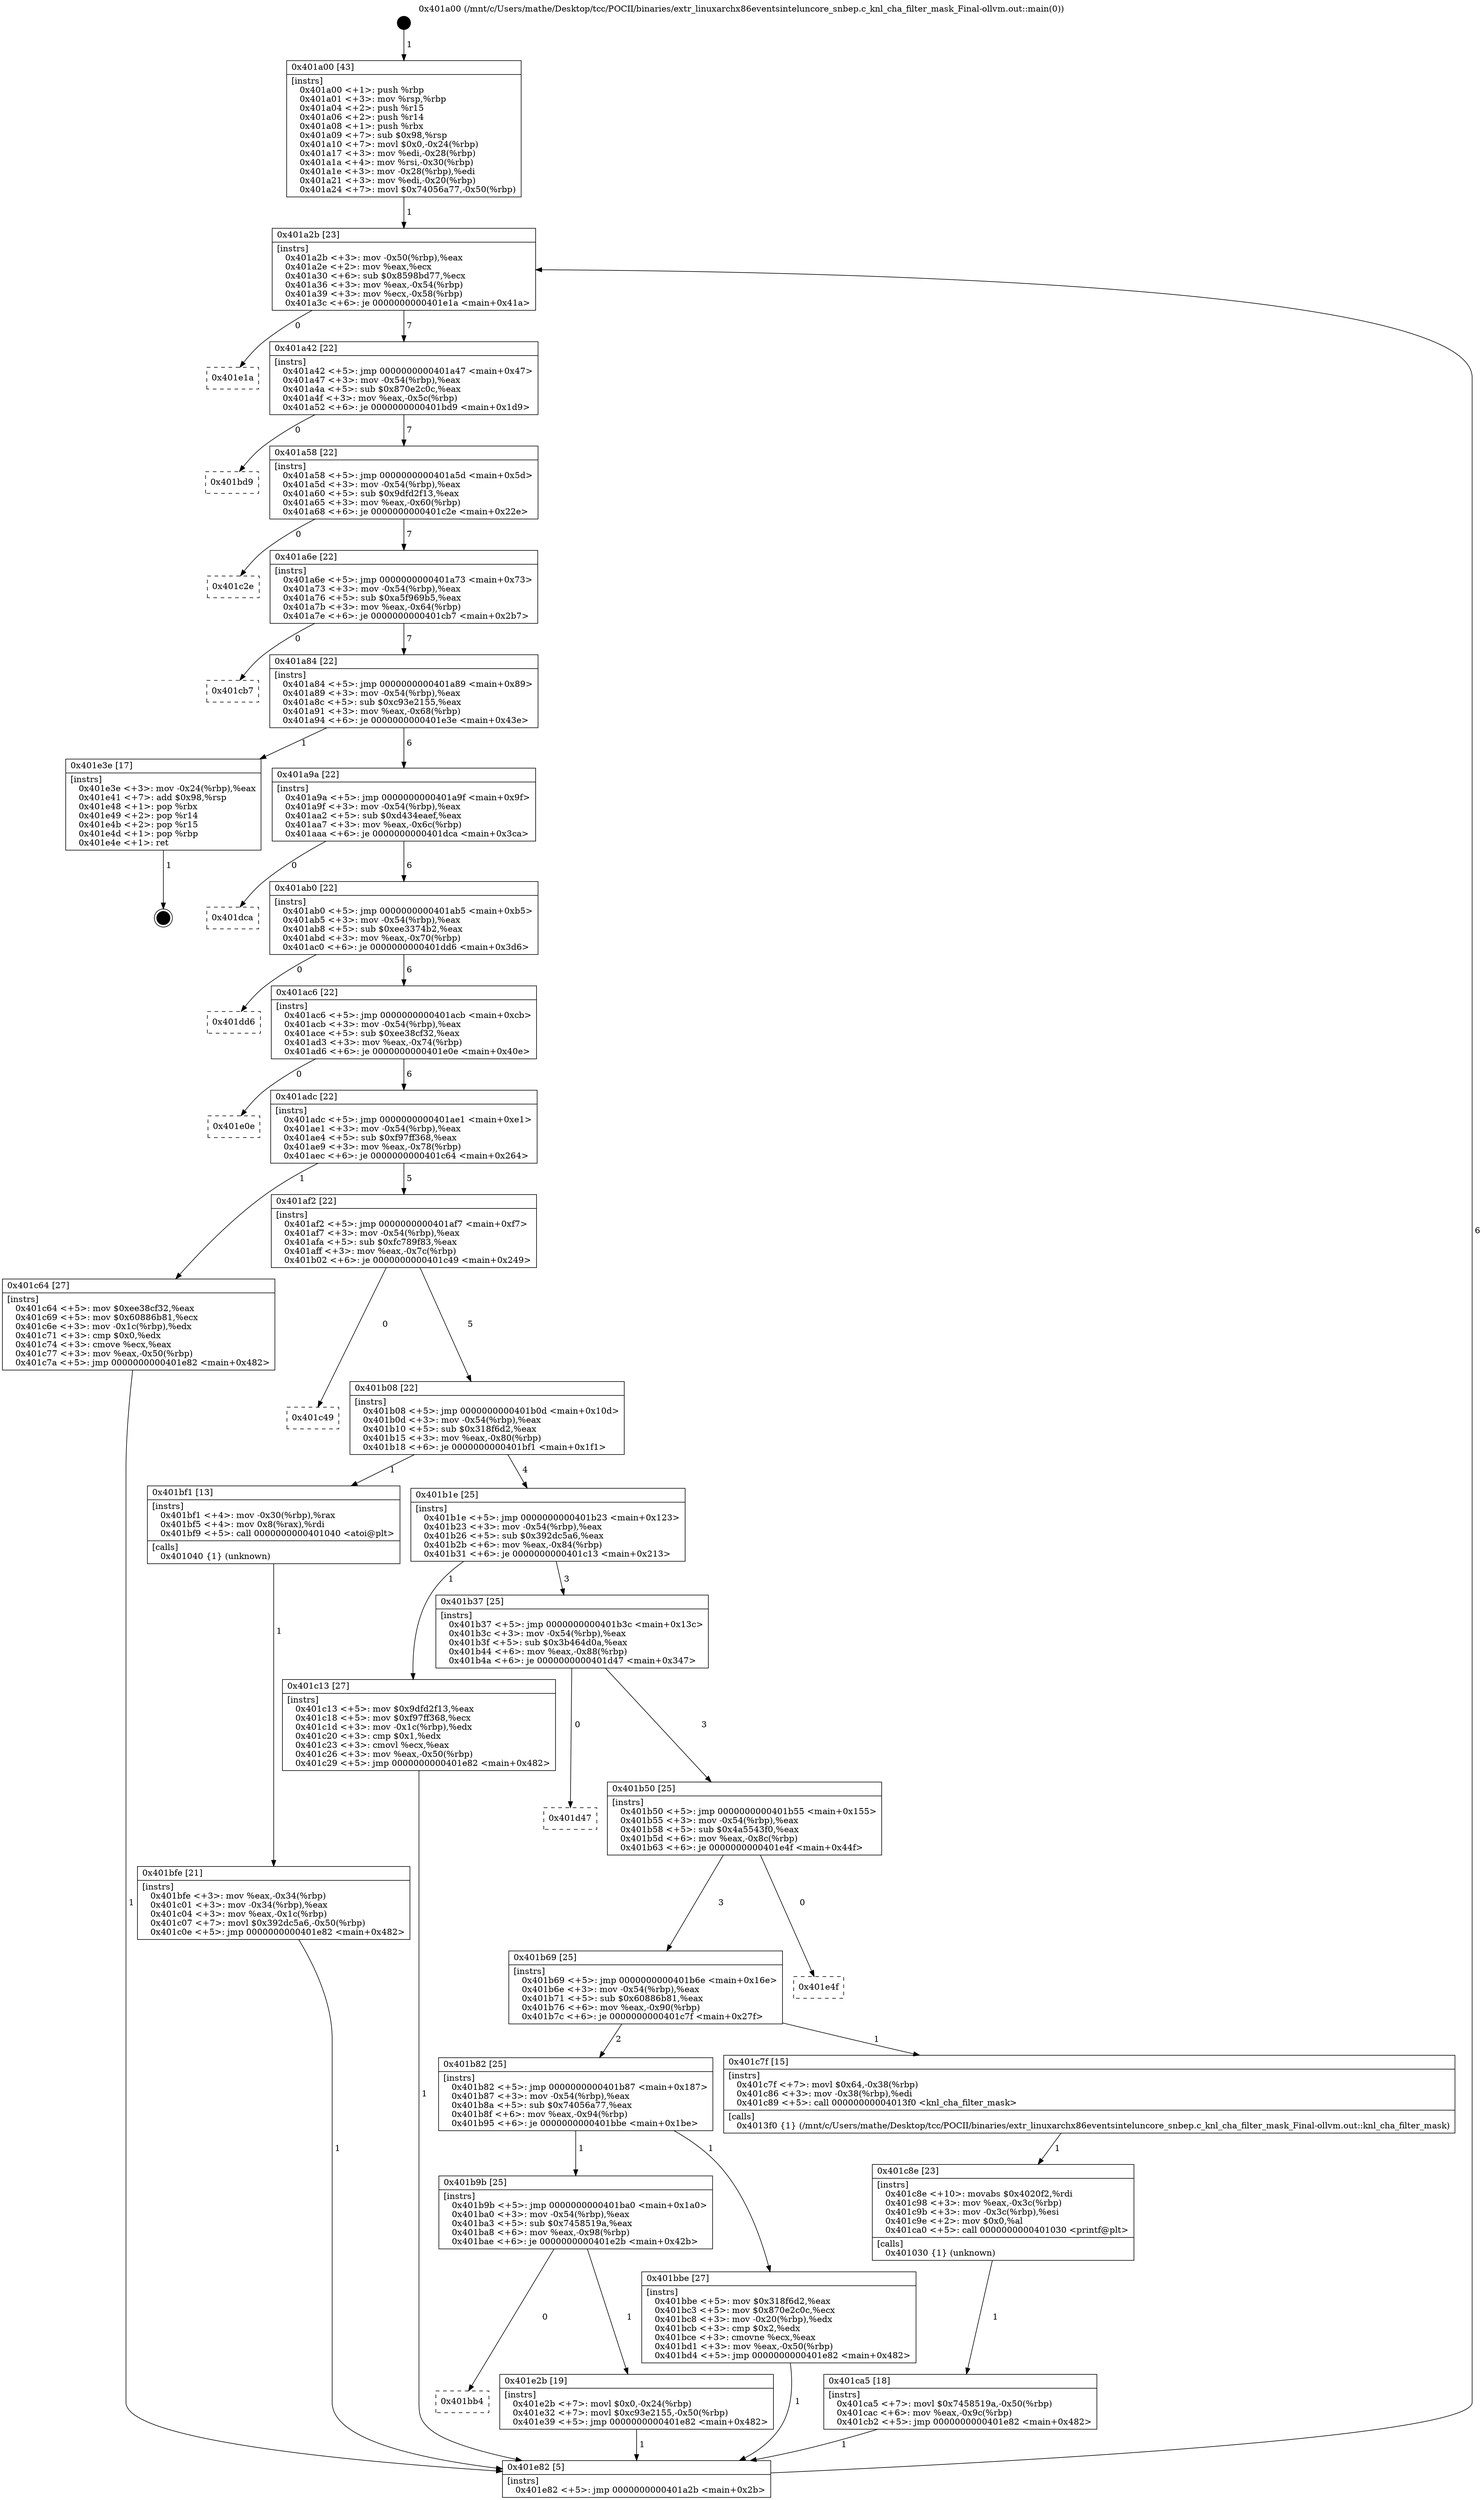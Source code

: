 digraph "0x401a00" {
  label = "0x401a00 (/mnt/c/Users/mathe/Desktop/tcc/POCII/binaries/extr_linuxarchx86eventsinteluncore_snbep.c_knl_cha_filter_mask_Final-ollvm.out::main(0))"
  labelloc = "t"
  node[shape=record]

  Entry [label="",width=0.3,height=0.3,shape=circle,fillcolor=black,style=filled]
  "0x401a2b" [label="{
     0x401a2b [23]\l
     | [instrs]\l
     &nbsp;&nbsp;0x401a2b \<+3\>: mov -0x50(%rbp),%eax\l
     &nbsp;&nbsp;0x401a2e \<+2\>: mov %eax,%ecx\l
     &nbsp;&nbsp;0x401a30 \<+6\>: sub $0x8598bd77,%ecx\l
     &nbsp;&nbsp;0x401a36 \<+3\>: mov %eax,-0x54(%rbp)\l
     &nbsp;&nbsp;0x401a39 \<+3\>: mov %ecx,-0x58(%rbp)\l
     &nbsp;&nbsp;0x401a3c \<+6\>: je 0000000000401e1a \<main+0x41a\>\l
  }"]
  "0x401e1a" [label="{
     0x401e1a\l
  }", style=dashed]
  "0x401a42" [label="{
     0x401a42 [22]\l
     | [instrs]\l
     &nbsp;&nbsp;0x401a42 \<+5\>: jmp 0000000000401a47 \<main+0x47\>\l
     &nbsp;&nbsp;0x401a47 \<+3\>: mov -0x54(%rbp),%eax\l
     &nbsp;&nbsp;0x401a4a \<+5\>: sub $0x870e2c0c,%eax\l
     &nbsp;&nbsp;0x401a4f \<+3\>: mov %eax,-0x5c(%rbp)\l
     &nbsp;&nbsp;0x401a52 \<+6\>: je 0000000000401bd9 \<main+0x1d9\>\l
  }"]
  Exit [label="",width=0.3,height=0.3,shape=circle,fillcolor=black,style=filled,peripheries=2]
  "0x401bd9" [label="{
     0x401bd9\l
  }", style=dashed]
  "0x401a58" [label="{
     0x401a58 [22]\l
     | [instrs]\l
     &nbsp;&nbsp;0x401a58 \<+5\>: jmp 0000000000401a5d \<main+0x5d\>\l
     &nbsp;&nbsp;0x401a5d \<+3\>: mov -0x54(%rbp),%eax\l
     &nbsp;&nbsp;0x401a60 \<+5\>: sub $0x9dfd2f13,%eax\l
     &nbsp;&nbsp;0x401a65 \<+3\>: mov %eax,-0x60(%rbp)\l
     &nbsp;&nbsp;0x401a68 \<+6\>: je 0000000000401c2e \<main+0x22e\>\l
  }"]
  "0x401bb4" [label="{
     0x401bb4\l
  }", style=dashed]
  "0x401c2e" [label="{
     0x401c2e\l
  }", style=dashed]
  "0x401a6e" [label="{
     0x401a6e [22]\l
     | [instrs]\l
     &nbsp;&nbsp;0x401a6e \<+5\>: jmp 0000000000401a73 \<main+0x73\>\l
     &nbsp;&nbsp;0x401a73 \<+3\>: mov -0x54(%rbp),%eax\l
     &nbsp;&nbsp;0x401a76 \<+5\>: sub $0xa5f969b5,%eax\l
     &nbsp;&nbsp;0x401a7b \<+3\>: mov %eax,-0x64(%rbp)\l
     &nbsp;&nbsp;0x401a7e \<+6\>: je 0000000000401cb7 \<main+0x2b7\>\l
  }"]
  "0x401e2b" [label="{
     0x401e2b [19]\l
     | [instrs]\l
     &nbsp;&nbsp;0x401e2b \<+7\>: movl $0x0,-0x24(%rbp)\l
     &nbsp;&nbsp;0x401e32 \<+7\>: movl $0xc93e2155,-0x50(%rbp)\l
     &nbsp;&nbsp;0x401e39 \<+5\>: jmp 0000000000401e82 \<main+0x482\>\l
  }"]
  "0x401cb7" [label="{
     0x401cb7\l
  }", style=dashed]
  "0x401a84" [label="{
     0x401a84 [22]\l
     | [instrs]\l
     &nbsp;&nbsp;0x401a84 \<+5\>: jmp 0000000000401a89 \<main+0x89\>\l
     &nbsp;&nbsp;0x401a89 \<+3\>: mov -0x54(%rbp),%eax\l
     &nbsp;&nbsp;0x401a8c \<+5\>: sub $0xc93e2155,%eax\l
     &nbsp;&nbsp;0x401a91 \<+3\>: mov %eax,-0x68(%rbp)\l
     &nbsp;&nbsp;0x401a94 \<+6\>: je 0000000000401e3e \<main+0x43e\>\l
  }"]
  "0x401ca5" [label="{
     0x401ca5 [18]\l
     | [instrs]\l
     &nbsp;&nbsp;0x401ca5 \<+7\>: movl $0x7458519a,-0x50(%rbp)\l
     &nbsp;&nbsp;0x401cac \<+6\>: mov %eax,-0x9c(%rbp)\l
     &nbsp;&nbsp;0x401cb2 \<+5\>: jmp 0000000000401e82 \<main+0x482\>\l
  }"]
  "0x401e3e" [label="{
     0x401e3e [17]\l
     | [instrs]\l
     &nbsp;&nbsp;0x401e3e \<+3\>: mov -0x24(%rbp),%eax\l
     &nbsp;&nbsp;0x401e41 \<+7\>: add $0x98,%rsp\l
     &nbsp;&nbsp;0x401e48 \<+1\>: pop %rbx\l
     &nbsp;&nbsp;0x401e49 \<+2\>: pop %r14\l
     &nbsp;&nbsp;0x401e4b \<+2\>: pop %r15\l
     &nbsp;&nbsp;0x401e4d \<+1\>: pop %rbp\l
     &nbsp;&nbsp;0x401e4e \<+1\>: ret\l
  }"]
  "0x401a9a" [label="{
     0x401a9a [22]\l
     | [instrs]\l
     &nbsp;&nbsp;0x401a9a \<+5\>: jmp 0000000000401a9f \<main+0x9f\>\l
     &nbsp;&nbsp;0x401a9f \<+3\>: mov -0x54(%rbp),%eax\l
     &nbsp;&nbsp;0x401aa2 \<+5\>: sub $0xd434eaef,%eax\l
     &nbsp;&nbsp;0x401aa7 \<+3\>: mov %eax,-0x6c(%rbp)\l
     &nbsp;&nbsp;0x401aaa \<+6\>: je 0000000000401dca \<main+0x3ca\>\l
  }"]
  "0x401c8e" [label="{
     0x401c8e [23]\l
     | [instrs]\l
     &nbsp;&nbsp;0x401c8e \<+10\>: movabs $0x4020f2,%rdi\l
     &nbsp;&nbsp;0x401c98 \<+3\>: mov %eax,-0x3c(%rbp)\l
     &nbsp;&nbsp;0x401c9b \<+3\>: mov -0x3c(%rbp),%esi\l
     &nbsp;&nbsp;0x401c9e \<+2\>: mov $0x0,%al\l
     &nbsp;&nbsp;0x401ca0 \<+5\>: call 0000000000401030 \<printf@plt\>\l
     | [calls]\l
     &nbsp;&nbsp;0x401030 \{1\} (unknown)\l
  }"]
  "0x401dca" [label="{
     0x401dca\l
  }", style=dashed]
  "0x401ab0" [label="{
     0x401ab0 [22]\l
     | [instrs]\l
     &nbsp;&nbsp;0x401ab0 \<+5\>: jmp 0000000000401ab5 \<main+0xb5\>\l
     &nbsp;&nbsp;0x401ab5 \<+3\>: mov -0x54(%rbp),%eax\l
     &nbsp;&nbsp;0x401ab8 \<+5\>: sub $0xee3374b2,%eax\l
     &nbsp;&nbsp;0x401abd \<+3\>: mov %eax,-0x70(%rbp)\l
     &nbsp;&nbsp;0x401ac0 \<+6\>: je 0000000000401dd6 \<main+0x3d6\>\l
  }"]
  "0x401bfe" [label="{
     0x401bfe [21]\l
     | [instrs]\l
     &nbsp;&nbsp;0x401bfe \<+3\>: mov %eax,-0x34(%rbp)\l
     &nbsp;&nbsp;0x401c01 \<+3\>: mov -0x34(%rbp),%eax\l
     &nbsp;&nbsp;0x401c04 \<+3\>: mov %eax,-0x1c(%rbp)\l
     &nbsp;&nbsp;0x401c07 \<+7\>: movl $0x392dc5a6,-0x50(%rbp)\l
     &nbsp;&nbsp;0x401c0e \<+5\>: jmp 0000000000401e82 \<main+0x482\>\l
  }"]
  "0x401dd6" [label="{
     0x401dd6\l
  }", style=dashed]
  "0x401ac6" [label="{
     0x401ac6 [22]\l
     | [instrs]\l
     &nbsp;&nbsp;0x401ac6 \<+5\>: jmp 0000000000401acb \<main+0xcb\>\l
     &nbsp;&nbsp;0x401acb \<+3\>: mov -0x54(%rbp),%eax\l
     &nbsp;&nbsp;0x401ace \<+5\>: sub $0xee38cf32,%eax\l
     &nbsp;&nbsp;0x401ad3 \<+3\>: mov %eax,-0x74(%rbp)\l
     &nbsp;&nbsp;0x401ad6 \<+6\>: je 0000000000401e0e \<main+0x40e\>\l
  }"]
  "0x401a00" [label="{
     0x401a00 [43]\l
     | [instrs]\l
     &nbsp;&nbsp;0x401a00 \<+1\>: push %rbp\l
     &nbsp;&nbsp;0x401a01 \<+3\>: mov %rsp,%rbp\l
     &nbsp;&nbsp;0x401a04 \<+2\>: push %r15\l
     &nbsp;&nbsp;0x401a06 \<+2\>: push %r14\l
     &nbsp;&nbsp;0x401a08 \<+1\>: push %rbx\l
     &nbsp;&nbsp;0x401a09 \<+7\>: sub $0x98,%rsp\l
     &nbsp;&nbsp;0x401a10 \<+7\>: movl $0x0,-0x24(%rbp)\l
     &nbsp;&nbsp;0x401a17 \<+3\>: mov %edi,-0x28(%rbp)\l
     &nbsp;&nbsp;0x401a1a \<+4\>: mov %rsi,-0x30(%rbp)\l
     &nbsp;&nbsp;0x401a1e \<+3\>: mov -0x28(%rbp),%edi\l
     &nbsp;&nbsp;0x401a21 \<+3\>: mov %edi,-0x20(%rbp)\l
     &nbsp;&nbsp;0x401a24 \<+7\>: movl $0x74056a77,-0x50(%rbp)\l
  }"]
  "0x401e0e" [label="{
     0x401e0e\l
  }", style=dashed]
  "0x401adc" [label="{
     0x401adc [22]\l
     | [instrs]\l
     &nbsp;&nbsp;0x401adc \<+5\>: jmp 0000000000401ae1 \<main+0xe1\>\l
     &nbsp;&nbsp;0x401ae1 \<+3\>: mov -0x54(%rbp),%eax\l
     &nbsp;&nbsp;0x401ae4 \<+5\>: sub $0xf97ff368,%eax\l
     &nbsp;&nbsp;0x401ae9 \<+3\>: mov %eax,-0x78(%rbp)\l
     &nbsp;&nbsp;0x401aec \<+6\>: je 0000000000401c64 \<main+0x264\>\l
  }"]
  "0x401e82" [label="{
     0x401e82 [5]\l
     | [instrs]\l
     &nbsp;&nbsp;0x401e82 \<+5\>: jmp 0000000000401a2b \<main+0x2b\>\l
  }"]
  "0x401c64" [label="{
     0x401c64 [27]\l
     | [instrs]\l
     &nbsp;&nbsp;0x401c64 \<+5\>: mov $0xee38cf32,%eax\l
     &nbsp;&nbsp;0x401c69 \<+5\>: mov $0x60886b81,%ecx\l
     &nbsp;&nbsp;0x401c6e \<+3\>: mov -0x1c(%rbp),%edx\l
     &nbsp;&nbsp;0x401c71 \<+3\>: cmp $0x0,%edx\l
     &nbsp;&nbsp;0x401c74 \<+3\>: cmove %ecx,%eax\l
     &nbsp;&nbsp;0x401c77 \<+3\>: mov %eax,-0x50(%rbp)\l
     &nbsp;&nbsp;0x401c7a \<+5\>: jmp 0000000000401e82 \<main+0x482\>\l
  }"]
  "0x401af2" [label="{
     0x401af2 [22]\l
     | [instrs]\l
     &nbsp;&nbsp;0x401af2 \<+5\>: jmp 0000000000401af7 \<main+0xf7\>\l
     &nbsp;&nbsp;0x401af7 \<+3\>: mov -0x54(%rbp),%eax\l
     &nbsp;&nbsp;0x401afa \<+5\>: sub $0xfc789f83,%eax\l
     &nbsp;&nbsp;0x401aff \<+3\>: mov %eax,-0x7c(%rbp)\l
     &nbsp;&nbsp;0x401b02 \<+6\>: je 0000000000401c49 \<main+0x249\>\l
  }"]
  "0x401b9b" [label="{
     0x401b9b [25]\l
     | [instrs]\l
     &nbsp;&nbsp;0x401b9b \<+5\>: jmp 0000000000401ba0 \<main+0x1a0\>\l
     &nbsp;&nbsp;0x401ba0 \<+3\>: mov -0x54(%rbp),%eax\l
     &nbsp;&nbsp;0x401ba3 \<+5\>: sub $0x7458519a,%eax\l
     &nbsp;&nbsp;0x401ba8 \<+6\>: mov %eax,-0x98(%rbp)\l
     &nbsp;&nbsp;0x401bae \<+6\>: je 0000000000401e2b \<main+0x42b\>\l
  }"]
  "0x401c49" [label="{
     0x401c49\l
  }", style=dashed]
  "0x401b08" [label="{
     0x401b08 [22]\l
     | [instrs]\l
     &nbsp;&nbsp;0x401b08 \<+5\>: jmp 0000000000401b0d \<main+0x10d\>\l
     &nbsp;&nbsp;0x401b0d \<+3\>: mov -0x54(%rbp),%eax\l
     &nbsp;&nbsp;0x401b10 \<+5\>: sub $0x318f6d2,%eax\l
     &nbsp;&nbsp;0x401b15 \<+3\>: mov %eax,-0x80(%rbp)\l
     &nbsp;&nbsp;0x401b18 \<+6\>: je 0000000000401bf1 \<main+0x1f1\>\l
  }"]
  "0x401bbe" [label="{
     0x401bbe [27]\l
     | [instrs]\l
     &nbsp;&nbsp;0x401bbe \<+5\>: mov $0x318f6d2,%eax\l
     &nbsp;&nbsp;0x401bc3 \<+5\>: mov $0x870e2c0c,%ecx\l
     &nbsp;&nbsp;0x401bc8 \<+3\>: mov -0x20(%rbp),%edx\l
     &nbsp;&nbsp;0x401bcb \<+3\>: cmp $0x2,%edx\l
     &nbsp;&nbsp;0x401bce \<+3\>: cmovne %ecx,%eax\l
     &nbsp;&nbsp;0x401bd1 \<+3\>: mov %eax,-0x50(%rbp)\l
     &nbsp;&nbsp;0x401bd4 \<+5\>: jmp 0000000000401e82 \<main+0x482\>\l
  }"]
  "0x401bf1" [label="{
     0x401bf1 [13]\l
     | [instrs]\l
     &nbsp;&nbsp;0x401bf1 \<+4\>: mov -0x30(%rbp),%rax\l
     &nbsp;&nbsp;0x401bf5 \<+4\>: mov 0x8(%rax),%rdi\l
     &nbsp;&nbsp;0x401bf9 \<+5\>: call 0000000000401040 \<atoi@plt\>\l
     | [calls]\l
     &nbsp;&nbsp;0x401040 \{1\} (unknown)\l
  }"]
  "0x401b1e" [label="{
     0x401b1e [25]\l
     | [instrs]\l
     &nbsp;&nbsp;0x401b1e \<+5\>: jmp 0000000000401b23 \<main+0x123\>\l
     &nbsp;&nbsp;0x401b23 \<+3\>: mov -0x54(%rbp),%eax\l
     &nbsp;&nbsp;0x401b26 \<+5\>: sub $0x392dc5a6,%eax\l
     &nbsp;&nbsp;0x401b2b \<+6\>: mov %eax,-0x84(%rbp)\l
     &nbsp;&nbsp;0x401b31 \<+6\>: je 0000000000401c13 \<main+0x213\>\l
  }"]
  "0x401b82" [label="{
     0x401b82 [25]\l
     | [instrs]\l
     &nbsp;&nbsp;0x401b82 \<+5\>: jmp 0000000000401b87 \<main+0x187\>\l
     &nbsp;&nbsp;0x401b87 \<+3\>: mov -0x54(%rbp),%eax\l
     &nbsp;&nbsp;0x401b8a \<+5\>: sub $0x74056a77,%eax\l
     &nbsp;&nbsp;0x401b8f \<+6\>: mov %eax,-0x94(%rbp)\l
     &nbsp;&nbsp;0x401b95 \<+6\>: je 0000000000401bbe \<main+0x1be\>\l
  }"]
  "0x401c13" [label="{
     0x401c13 [27]\l
     | [instrs]\l
     &nbsp;&nbsp;0x401c13 \<+5\>: mov $0x9dfd2f13,%eax\l
     &nbsp;&nbsp;0x401c18 \<+5\>: mov $0xf97ff368,%ecx\l
     &nbsp;&nbsp;0x401c1d \<+3\>: mov -0x1c(%rbp),%edx\l
     &nbsp;&nbsp;0x401c20 \<+3\>: cmp $0x1,%edx\l
     &nbsp;&nbsp;0x401c23 \<+3\>: cmovl %ecx,%eax\l
     &nbsp;&nbsp;0x401c26 \<+3\>: mov %eax,-0x50(%rbp)\l
     &nbsp;&nbsp;0x401c29 \<+5\>: jmp 0000000000401e82 \<main+0x482\>\l
  }"]
  "0x401b37" [label="{
     0x401b37 [25]\l
     | [instrs]\l
     &nbsp;&nbsp;0x401b37 \<+5\>: jmp 0000000000401b3c \<main+0x13c\>\l
     &nbsp;&nbsp;0x401b3c \<+3\>: mov -0x54(%rbp),%eax\l
     &nbsp;&nbsp;0x401b3f \<+5\>: sub $0x3b464d0a,%eax\l
     &nbsp;&nbsp;0x401b44 \<+6\>: mov %eax,-0x88(%rbp)\l
     &nbsp;&nbsp;0x401b4a \<+6\>: je 0000000000401d47 \<main+0x347\>\l
  }"]
  "0x401c7f" [label="{
     0x401c7f [15]\l
     | [instrs]\l
     &nbsp;&nbsp;0x401c7f \<+7\>: movl $0x64,-0x38(%rbp)\l
     &nbsp;&nbsp;0x401c86 \<+3\>: mov -0x38(%rbp),%edi\l
     &nbsp;&nbsp;0x401c89 \<+5\>: call 00000000004013f0 \<knl_cha_filter_mask\>\l
     | [calls]\l
     &nbsp;&nbsp;0x4013f0 \{1\} (/mnt/c/Users/mathe/Desktop/tcc/POCII/binaries/extr_linuxarchx86eventsinteluncore_snbep.c_knl_cha_filter_mask_Final-ollvm.out::knl_cha_filter_mask)\l
  }"]
  "0x401d47" [label="{
     0x401d47\l
  }", style=dashed]
  "0x401b50" [label="{
     0x401b50 [25]\l
     | [instrs]\l
     &nbsp;&nbsp;0x401b50 \<+5\>: jmp 0000000000401b55 \<main+0x155\>\l
     &nbsp;&nbsp;0x401b55 \<+3\>: mov -0x54(%rbp),%eax\l
     &nbsp;&nbsp;0x401b58 \<+5\>: sub $0x4a5543f0,%eax\l
     &nbsp;&nbsp;0x401b5d \<+6\>: mov %eax,-0x8c(%rbp)\l
     &nbsp;&nbsp;0x401b63 \<+6\>: je 0000000000401e4f \<main+0x44f\>\l
  }"]
  "0x401b69" [label="{
     0x401b69 [25]\l
     | [instrs]\l
     &nbsp;&nbsp;0x401b69 \<+5\>: jmp 0000000000401b6e \<main+0x16e\>\l
     &nbsp;&nbsp;0x401b6e \<+3\>: mov -0x54(%rbp),%eax\l
     &nbsp;&nbsp;0x401b71 \<+5\>: sub $0x60886b81,%eax\l
     &nbsp;&nbsp;0x401b76 \<+6\>: mov %eax,-0x90(%rbp)\l
     &nbsp;&nbsp;0x401b7c \<+6\>: je 0000000000401c7f \<main+0x27f\>\l
  }"]
  "0x401e4f" [label="{
     0x401e4f\l
  }", style=dashed]
  Entry -> "0x401a00" [label=" 1"]
  "0x401a2b" -> "0x401e1a" [label=" 0"]
  "0x401a2b" -> "0x401a42" [label=" 7"]
  "0x401e3e" -> Exit [label=" 1"]
  "0x401a42" -> "0x401bd9" [label=" 0"]
  "0x401a42" -> "0x401a58" [label=" 7"]
  "0x401e2b" -> "0x401e82" [label=" 1"]
  "0x401a58" -> "0x401c2e" [label=" 0"]
  "0x401a58" -> "0x401a6e" [label=" 7"]
  "0x401b9b" -> "0x401bb4" [label=" 0"]
  "0x401a6e" -> "0x401cb7" [label=" 0"]
  "0x401a6e" -> "0x401a84" [label=" 7"]
  "0x401b9b" -> "0x401e2b" [label=" 1"]
  "0x401a84" -> "0x401e3e" [label=" 1"]
  "0x401a84" -> "0x401a9a" [label=" 6"]
  "0x401ca5" -> "0x401e82" [label=" 1"]
  "0x401a9a" -> "0x401dca" [label=" 0"]
  "0x401a9a" -> "0x401ab0" [label=" 6"]
  "0x401c8e" -> "0x401ca5" [label=" 1"]
  "0x401ab0" -> "0x401dd6" [label=" 0"]
  "0x401ab0" -> "0x401ac6" [label=" 6"]
  "0x401c7f" -> "0x401c8e" [label=" 1"]
  "0x401ac6" -> "0x401e0e" [label=" 0"]
  "0x401ac6" -> "0x401adc" [label=" 6"]
  "0x401c64" -> "0x401e82" [label=" 1"]
  "0x401adc" -> "0x401c64" [label=" 1"]
  "0x401adc" -> "0x401af2" [label=" 5"]
  "0x401c13" -> "0x401e82" [label=" 1"]
  "0x401af2" -> "0x401c49" [label=" 0"]
  "0x401af2" -> "0x401b08" [label=" 5"]
  "0x401bfe" -> "0x401e82" [label=" 1"]
  "0x401b08" -> "0x401bf1" [label=" 1"]
  "0x401b08" -> "0x401b1e" [label=" 4"]
  "0x401bf1" -> "0x401bfe" [label=" 1"]
  "0x401b1e" -> "0x401c13" [label=" 1"]
  "0x401b1e" -> "0x401b37" [label=" 3"]
  "0x401a00" -> "0x401a2b" [label=" 1"]
  "0x401b37" -> "0x401d47" [label=" 0"]
  "0x401b37" -> "0x401b50" [label=" 3"]
  "0x401bbe" -> "0x401e82" [label=" 1"]
  "0x401b50" -> "0x401e4f" [label=" 0"]
  "0x401b50" -> "0x401b69" [label=" 3"]
  "0x401b82" -> "0x401b9b" [label=" 1"]
  "0x401b69" -> "0x401c7f" [label=" 1"]
  "0x401b69" -> "0x401b82" [label=" 2"]
  "0x401e82" -> "0x401a2b" [label=" 6"]
  "0x401b82" -> "0x401bbe" [label=" 1"]
}
